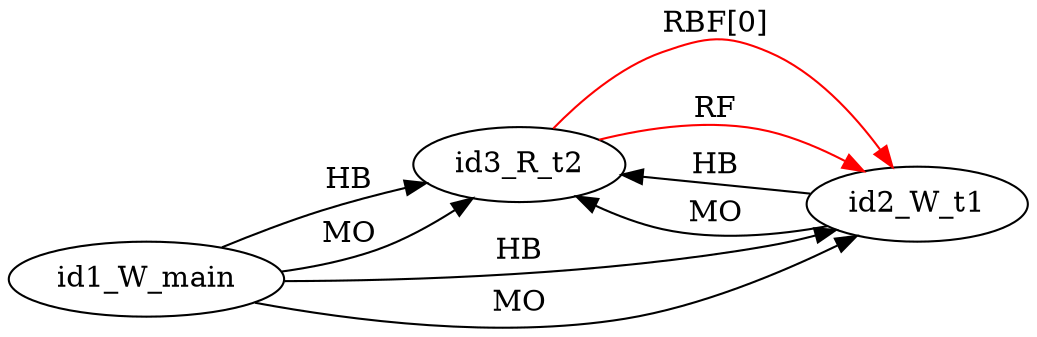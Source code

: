 digraph memory_model {
rankdir=LR;
id3_R_t2 -> id2_W_t1 [label = "RBF[0]", color="red"];
id3_R_t2 -> id2_W_t1 [label = "RF", color="red"];
id1_W_main -> id2_W_t1 [label = "HB", color="black"];
id1_W_main -> id3_R_t2 [label = "HB", color="black"];
id2_W_t1 -> id3_R_t2 [label = "HB", color="black"];
id1_W_main -> id2_W_t1 [label = "MO", color="black"];
id1_W_main -> id3_R_t2 [label = "MO", color="black"];
id2_W_t1 -> id3_R_t2 [label = "MO", color="black"];
}